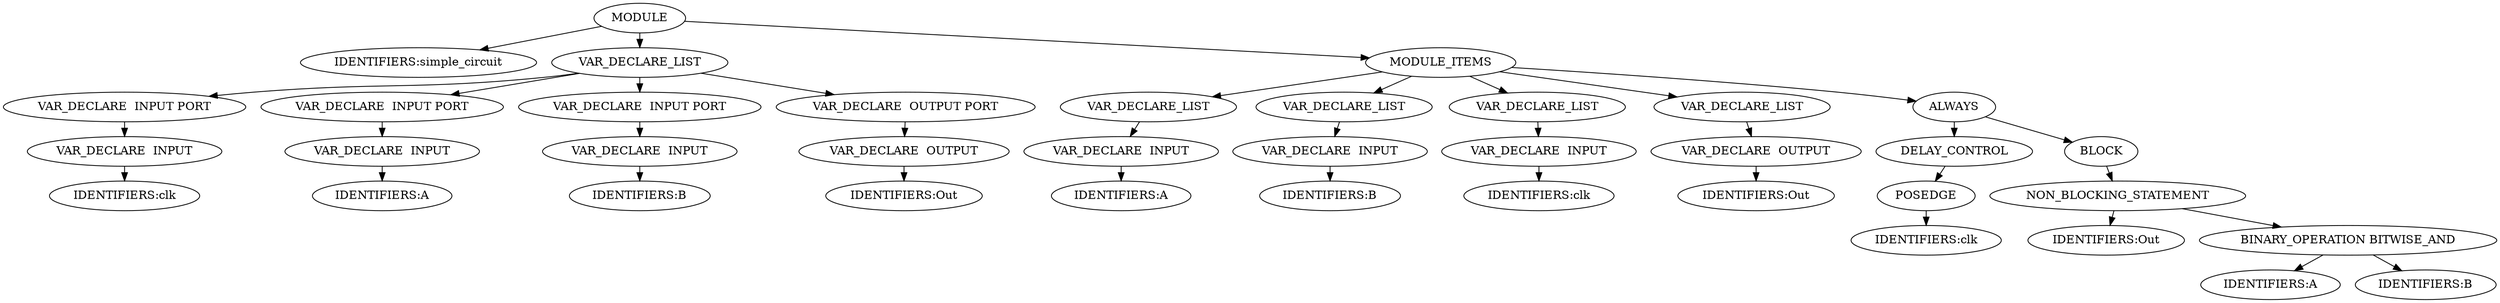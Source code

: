 digraph G {	
ranksep=.25;
	0 [label="MODULE"];
	1 [label="IDENTIFIERS:simple_circuit"];
	0 -> 1;
	2 [label="VAR_DECLARE_LIST"];
	0 -> 2;
	3 [label="VAR_DECLARE  INPUT PORT"];
	2 -> 3;
	4 [label="VAR_DECLARE  INPUT"];
	3 -> 4;
	5 [label="IDENTIFIERS:clk"];
	4 -> 5;
	16 [label="VAR_DECLARE  INPUT PORT"];
	2 -> 16;
	17 [label="VAR_DECLARE  INPUT"];
	16 -> 17;
	18 [label="IDENTIFIERS:A"];
	17 -> 18;
	29 [label="VAR_DECLARE  INPUT PORT"];
	2 -> 29;
	30 [label="VAR_DECLARE  INPUT"];
	29 -> 30;
	31 [label="IDENTIFIERS:B"];
	30 -> 31;
	42 [label="VAR_DECLARE  OUTPUT PORT"];
	2 -> 42;
	43 [label="VAR_DECLARE  OUTPUT"];
	42 -> 43;
	44 [label="IDENTIFIERS:Out"];
	43 -> 44;
	55 [label="MODULE_ITEMS"];
	0 -> 55;
	56 [label="VAR_DECLARE_LIST"];
	55 -> 56;
	57 [label="VAR_DECLARE  INPUT"];
	56 -> 57;
	58 [label="IDENTIFIERS:A"];
	57 -> 58;
	64 [label="VAR_DECLARE_LIST"];
	55 -> 64;
	65 [label="VAR_DECLARE  INPUT"];
	64 -> 65;
	66 [label="IDENTIFIERS:B"];
	65 -> 66;
	72 [label="VAR_DECLARE_LIST"];
	55 -> 72;
	73 [label="VAR_DECLARE  INPUT"];
	72 -> 73;
	74 [label="IDENTIFIERS:clk"];
	73 -> 74;
	80 [label="VAR_DECLARE_LIST"];
	55 -> 80;
	81 [label="VAR_DECLARE  OUTPUT"];
	80 -> 81;
	82 [label="IDENTIFIERS:Out"];
	81 -> 82;
	88 [label="ALWAYS"];
	55 -> 88;
	89 [label="DELAY_CONTROL"];
	88 -> 89;
	90 [label="POSEDGE"];
	89 -> 90;
	91 [label="IDENTIFIERS:clk"];
	90 -> 91;
	92 [label="BLOCK"];
	88 -> 92;
	93 [label="NON_BLOCKING_STATEMENT"];
	92 -> 93;
	94 [label="IDENTIFIERS:Out"];
	93 -> 94;
	95 [label="BINARY_OPERATION BITWISE_AND"];
	93 -> 95;
	96 [label="IDENTIFIERS:A"];
	95 -> 96;
	97 [label="IDENTIFIERS:B"];
	95 -> 97;
}
